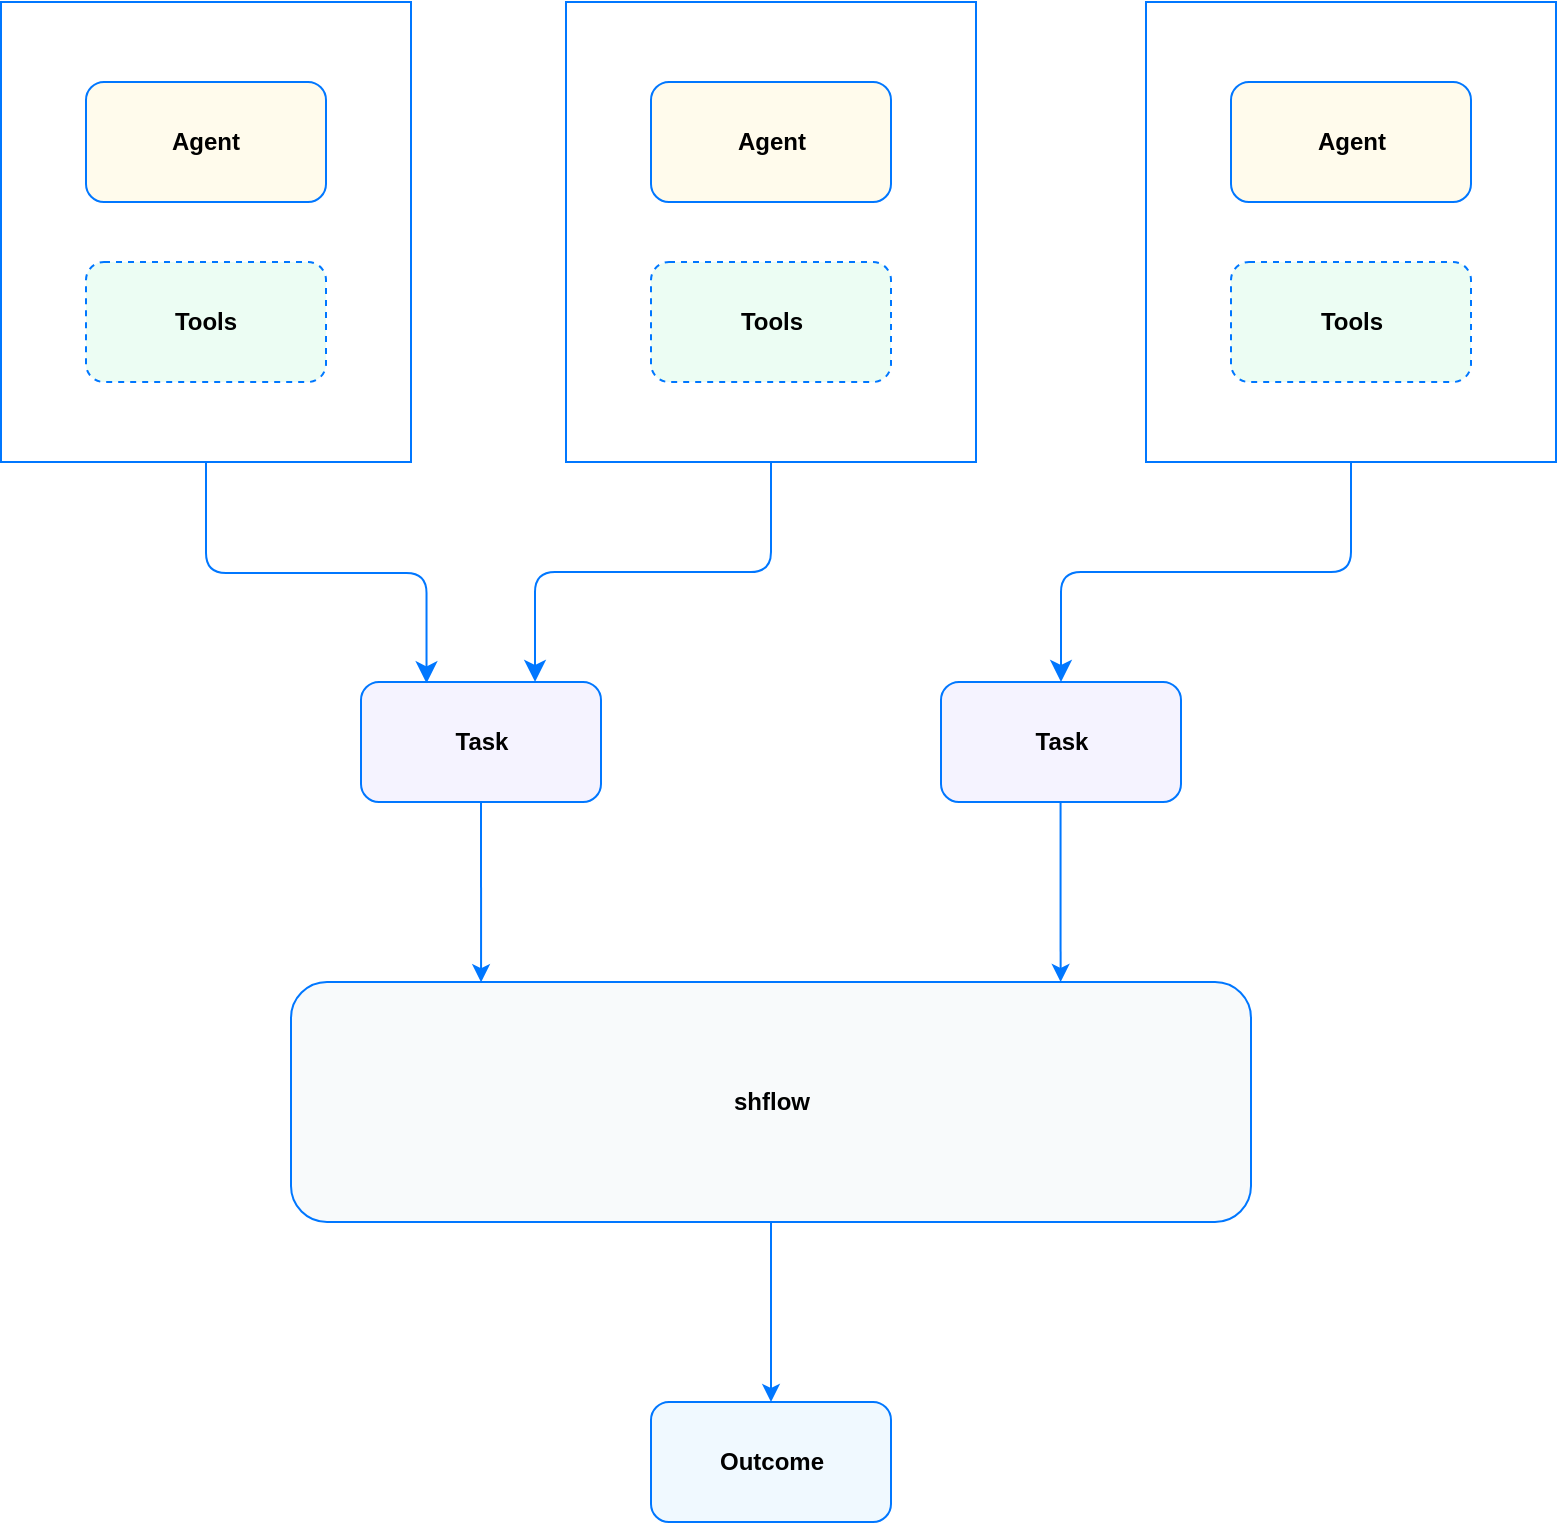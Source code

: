 <mxfile scale="2" border="0">
    <diagram id="OZ6w2GOdudwYGQoKYb9u" name="Page-1">
        <mxGraphModel dx="1066" dy="692" grid="1" gridSize="10" guides="1" tooltips="1" connect="1" arrows="1" fold="1" page="1" pageScale="1" pageWidth="850" pageHeight="1100" math="0" shadow="0">
            <root>
                <mxCell id="0"/>
                <mxCell id="1" parent="0"/>
                <mxCell id="17" value="" style="rounded=0;whiteSpace=wrap;html=1;strokeColor=#0077FF;fillColor=none;" parent="1" vertex="1">
                    <mxGeometry x="97.5" y="80" width="205" height="230" as="geometry"/>
                </mxCell>
                <mxCell id="2" value="&lt;b&gt;Tools&lt;/b&gt;" style="rounded=1;whiteSpace=wrap;html=1;fillColor=#ecfdf3;dashed=1;strokeColor=#0077FF;" parent="1" vertex="1">
                    <mxGeometry x="140" y="210" width="120" height="60" as="geometry"/>
                </mxCell>
                <mxCell id="4" value="&lt;b&gt;Task&lt;/b&gt;" style="rounded=1;whiteSpace=wrap;html=1;fillColor=#f5f3ff;strokeColor=#0077FF;" parent="1" vertex="1">
                    <mxGeometry x="277.5" y="420" width="120" height="60" as="geometry"/>
                </mxCell>
                <mxCell id="5" value="&lt;b&gt;Agent&lt;/b&gt;" style="rounded=1;whiteSpace=wrap;html=1;fillColor=#fffbec;strokeColor=#0077FF;" parent="1" vertex="1">
                    <mxGeometry x="140" y="120" width="120" height="60" as="geometry"/>
                </mxCell>
                <mxCell id="10" value="&lt;b&gt;Outcome&lt;/b&gt;" style="rounded=1;whiteSpace=wrap;html=1;fillColor=#f0f9ff;strokeColor=#0077FF;" parent="1" vertex="1">
                    <mxGeometry x="422.5" y="780" width="120" height="60" as="geometry"/>
                </mxCell>
                <mxCell id="11" value="&lt;b&gt;shflow&lt;/b&gt;" style="rounded=1;whiteSpace=wrap;html=1;fillColor=#f8fafb;strokeColor=#0077FF;" parent="1" vertex="1">
                    <mxGeometry x="242.5" y="570" width="480" height="120" as="geometry"/>
                </mxCell>
                <mxCell id="16" value="&lt;b&gt;Task&lt;/b&gt;" style="rounded=1;whiteSpace=wrap;html=1;fillColor=#f5f3ff;strokeColor=#0077FF;" parent="1" vertex="1">
                    <mxGeometry x="567.5" y="420" width="120" height="60" as="geometry"/>
                </mxCell>
                <mxCell id="18" value="" style="rounded=0;whiteSpace=wrap;html=1;strokeColor=#0077FF;fillColor=none;" parent="1" vertex="1">
                    <mxGeometry x="380" y="80" width="205" height="230" as="geometry"/>
                </mxCell>
                <mxCell id="19" value="&lt;b&gt;Tools&lt;/b&gt;" style="rounded=1;whiteSpace=wrap;html=1;fillColor=#ecfdf3;dashed=1;strokeColor=#0077FF;" parent="1" vertex="1">
                    <mxGeometry x="422.5" y="210" width="120" height="60" as="geometry"/>
                </mxCell>
                <mxCell id="20" value="&lt;b&gt;Agent&lt;/b&gt;" style="rounded=1;whiteSpace=wrap;html=1;fillColor=#fffbec;strokeColor=#0077FF;" parent="1" vertex="1">
                    <mxGeometry x="422.5" y="120" width="120" height="60" as="geometry"/>
                </mxCell>
                <mxCell id="21" value="" style="rounded=0;whiteSpace=wrap;html=1;strokeColor=#0077FF;fillColor=none;" parent="1" vertex="1">
                    <mxGeometry x="670" y="80" width="205" height="230" as="geometry"/>
                </mxCell>
                <mxCell id="22" value="&lt;b&gt;Tools&lt;/b&gt;" style="rounded=1;whiteSpace=wrap;html=1;fillColor=#ecfdf3;dashed=1;strokeColor=#0077FF;" parent="1" vertex="1">
                    <mxGeometry x="712.5" y="210" width="120" height="60" as="geometry"/>
                </mxCell>
                <mxCell id="23" value="&lt;b&gt;Agent&lt;/b&gt;" style="rounded=1;whiteSpace=wrap;html=1;fillColor=#fffbec;strokeColor=#0077FF;" parent="1" vertex="1">
                    <mxGeometry x="712.5" y="120" width="120" height="60" as="geometry"/>
                </mxCell>
                <mxCell id="25" value="" style="edgeStyle=elbowEdgeStyle;elbow=vertical;endArrow=classic;html=1;rounded=1;endSize=8;startSize=8;exitX=0.5;exitY=1;exitDx=0;exitDy=0;entryX=0.725;entryY=-0.001;entryDx=0;entryDy=0;strokeColor=#0077FF;entryPerimeter=0;" parent="1" source="18" target="4" edge="1">
                    <mxGeometry width="50" height="50" relative="1" as="geometry">
                        <mxPoint x="210" y="320.0" as="sourcePoint"/>
                        <mxPoint x="347.5" y="430" as="targetPoint"/>
                    </mxGeometry>
                </mxCell>
                <mxCell id="26" value="" style="edgeStyle=elbowEdgeStyle;elbow=vertical;endArrow=classic;html=1;rounded=1;endSize=8;startSize=8;exitX=0.5;exitY=1;exitDx=0;exitDy=0;entryX=0.5;entryY=0;entryDx=0;entryDy=0;strokeColor=#0077FF;" parent="1" source="21" target="16" edge="1">
                    <mxGeometry width="50" height="50" relative="1" as="geometry">
                        <mxPoint x="492.5" y="320.0" as="sourcePoint"/>
                        <mxPoint x="347.5" y="430" as="targetPoint"/>
                    </mxGeometry>
                </mxCell>
                <mxCell id="32" value="" style="endArrow=classic;html=1;rounded=1;strokeColor=#0077FF;exitX=0.5;exitY=1;exitDx=0;exitDy=0;entryX=0.198;entryY=0.001;entryDx=0;entryDy=0;entryPerimeter=0;" parent="1" source="4" target="11" edge="1">
                    <mxGeometry width="50" height="50" relative="1" as="geometry">
                        <mxPoint x="390" y="600" as="sourcePoint"/>
                        <mxPoint x="440" y="550" as="targetPoint"/>
                    </mxGeometry>
                </mxCell>
                <mxCell id="33" value="" style="endArrow=classic;html=1;rounded=1;strokeColor=#0077FF;exitX=0.5;exitY=1;exitDx=0;exitDy=0;entryX=0.198;entryY=0.001;entryDx=0;entryDy=0;entryPerimeter=0;" parent="1" edge="1">
                    <mxGeometry width="50" height="50" relative="1" as="geometry">
                        <mxPoint x="627.27" y="479.88" as="sourcePoint"/>
                        <mxPoint x="627.31" y="570.0" as="targetPoint"/>
                    </mxGeometry>
                </mxCell>
                <mxCell id="34" value="" style="endArrow=classic;html=1;rounded=1;strokeColor=#0077FF;exitX=0.5;exitY=1;exitDx=0;exitDy=0;entryX=0.5;entryY=0;entryDx=0;entryDy=0;" parent="1" source="11" target="10" edge="1">
                    <mxGeometry width="50" height="50" relative="1" as="geometry">
                        <mxPoint x="482" y="690" as="sourcePoint"/>
                        <mxPoint x="482.04" y="780.12" as="targetPoint"/>
                    </mxGeometry>
                </mxCell>
                <mxCell id="35" value="" style="edgeStyle=elbowEdgeStyle;elbow=vertical;endArrow=classic;html=1;rounded=1;endSize=8;startSize=8;exitX=0.5;exitY=1;exitDx=0;exitDy=0;entryX=0.273;entryY=0.011;entryDx=0;entryDy=0;strokeColor=#0077FF;entryPerimeter=0;" edge="1" parent="1" source="17" target="4">
                    <mxGeometry width="50" height="50" relative="1" as="geometry">
                        <mxPoint x="492.5" y="320" as="sourcePoint"/>
                        <mxPoint x="347.5" y="430" as="targetPoint"/>
                    </mxGeometry>
                </mxCell>
            </root>
        </mxGraphModel>
    </diagram>
</mxfile>